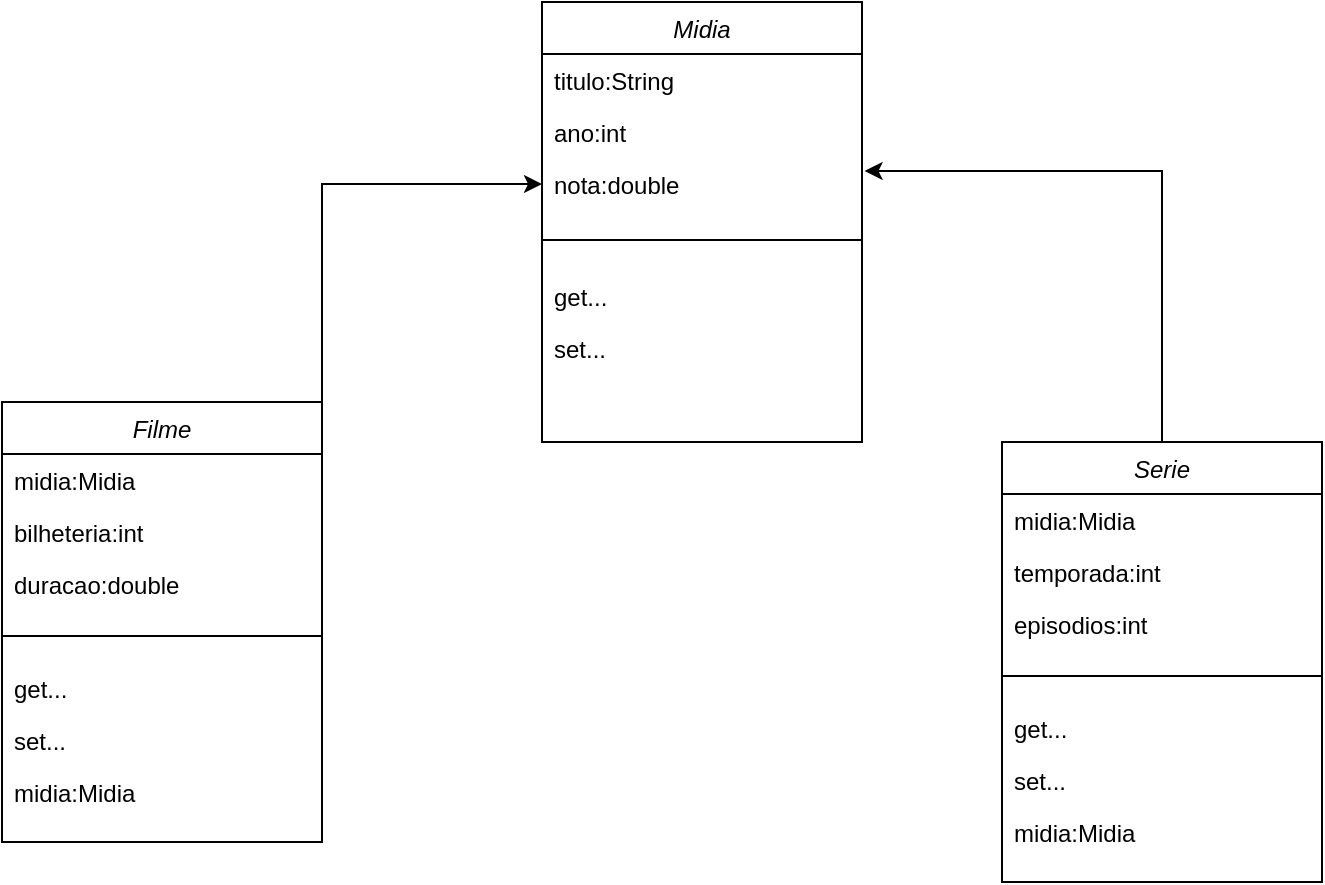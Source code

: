 <mxfile version="24.7.8">
  <diagram id="C5RBs43oDa-KdzZeNtuy" name="Page-1">
    <mxGraphModel dx="662" dy="613" grid="1" gridSize="10" guides="1" tooltips="1" connect="1" arrows="1" fold="1" page="1" pageScale="1" pageWidth="827" pageHeight="1169" math="0" shadow="0">
      <root>
        <mxCell id="WIyWlLk6GJQsqaUBKTNV-0" />
        <mxCell id="WIyWlLk6GJQsqaUBKTNV-1" parent="WIyWlLk6GJQsqaUBKTNV-0" />
        <mxCell id="zkfFHV4jXpPFQw0GAbJ--0" value="Midia" style="swimlane;fontStyle=2;align=center;verticalAlign=top;childLayout=stackLayout;horizontal=1;startSize=26;horizontalStack=0;resizeParent=1;resizeLast=0;collapsible=1;marginBottom=0;rounded=0;shadow=0;strokeWidth=1;" parent="WIyWlLk6GJQsqaUBKTNV-1" vertex="1">
          <mxGeometry x="370" y="80" width="160" height="220" as="geometry">
            <mxRectangle x="230" y="140" width="160" height="26" as="alternateBounds" />
          </mxGeometry>
        </mxCell>
        <mxCell id="zkfFHV4jXpPFQw0GAbJ--1" value="titulo:String" style="text;align=left;verticalAlign=top;spacingLeft=4;spacingRight=4;overflow=hidden;rotatable=0;points=[[0,0.5],[1,0.5]];portConstraint=eastwest;" parent="zkfFHV4jXpPFQw0GAbJ--0" vertex="1">
          <mxGeometry y="26" width="160" height="26" as="geometry" />
        </mxCell>
        <mxCell id="zkfFHV4jXpPFQw0GAbJ--3" value="ano:int" style="text;align=left;verticalAlign=top;spacingLeft=4;spacingRight=4;overflow=hidden;rotatable=0;points=[[0,0.5],[1,0.5]];portConstraint=eastwest;rounded=0;shadow=0;html=0;" parent="zkfFHV4jXpPFQw0GAbJ--0" vertex="1">
          <mxGeometry y="52" width="160" height="26" as="geometry" />
        </mxCell>
        <mxCell id="WckEM-FqrM78uVjBKmm--0" value="nota:double" style="text;align=left;verticalAlign=top;spacingLeft=4;spacingRight=4;overflow=hidden;rotatable=0;points=[[0,0.5],[1,0.5]];portConstraint=eastwest;rounded=0;shadow=0;html=0;" vertex="1" parent="zkfFHV4jXpPFQw0GAbJ--0">
          <mxGeometry y="78" width="160" height="26" as="geometry" />
        </mxCell>
        <mxCell id="zkfFHV4jXpPFQw0GAbJ--4" value="" style="line;html=1;strokeWidth=1;align=left;verticalAlign=middle;spacingTop=-1;spacingLeft=3;spacingRight=3;rotatable=0;labelPosition=right;points=[];portConstraint=eastwest;" parent="zkfFHV4jXpPFQw0GAbJ--0" vertex="1">
          <mxGeometry y="104" width="160" height="30" as="geometry" />
        </mxCell>
        <mxCell id="zkfFHV4jXpPFQw0GAbJ--5" value="get..." style="text;align=left;verticalAlign=top;spacingLeft=4;spacingRight=4;overflow=hidden;rotatable=0;points=[[0,0.5],[1,0.5]];portConstraint=eastwest;" parent="zkfFHV4jXpPFQw0GAbJ--0" vertex="1">
          <mxGeometry y="134" width="160" height="26" as="geometry" />
        </mxCell>
        <mxCell id="WckEM-FqrM78uVjBKmm--1" value="set..." style="text;align=left;verticalAlign=top;spacingLeft=4;spacingRight=4;overflow=hidden;rotatable=0;points=[[0,0.5],[1,0.5]];portConstraint=eastwest;" vertex="1" parent="zkfFHV4jXpPFQw0GAbJ--0">
          <mxGeometry y="160" width="160" height="26" as="geometry" />
        </mxCell>
        <mxCell id="WckEM-FqrM78uVjBKmm--19" style="edgeStyle=orthogonalEdgeStyle;rounded=0;orthogonalLoop=1;jettySize=auto;html=1;exitX=1;exitY=0;exitDx=0;exitDy=0;" edge="1" parent="WIyWlLk6GJQsqaUBKTNV-1" source="WckEM-FqrM78uVjBKmm--11" target="WckEM-FqrM78uVjBKmm--0">
          <mxGeometry relative="1" as="geometry" />
        </mxCell>
        <mxCell id="WckEM-FqrM78uVjBKmm--11" value="Filme" style="swimlane;fontStyle=2;align=center;verticalAlign=top;childLayout=stackLayout;horizontal=1;startSize=26;horizontalStack=0;resizeParent=1;resizeLast=0;collapsible=1;marginBottom=0;rounded=0;shadow=0;strokeWidth=1;" vertex="1" parent="WIyWlLk6GJQsqaUBKTNV-1">
          <mxGeometry x="100" y="280" width="160" height="220" as="geometry">
            <mxRectangle x="230" y="140" width="160" height="26" as="alternateBounds" />
          </mxGeometry>
        </mxCell>
        <mxCell id="WckEM-FqrM78uVjBKmm--12" value="midia:Midia" style="text;align=left;verticalAlign=top;spacingLeft=4;spacingRight=4;overflow=hidden;rotatable=0;points=[[0,0.5],[1,0.5]];portConstraint=eastwest;" vertex="1" parent="WckEM-FqrM78uVjBKmm--11">
          <mxGeometry y="26" width="160" height="26" as="geometry" />
        </mxCell>
        <mxCell id="WckEM-FqrM78uVjBKmm--21" value="bilheteria:int" style="text;align=left;verticalAlign=top;spacingLeft=4;spacingRight=4;overflow=hidden;rotatable=0;points=[[0,0.5],[1,0.5]];portConstraint=eastwest;" vertex="1" parent="WckEM-FqrM78uVjBKmm--11">
          <mxGeometry y="52" width="160" height="26" as="geometry" />
        </mxCell>
        <mxCell id="WckEM-FqrM78uVjBKmm--22" value="duracao:double" style="text;align=left;verticalAlign=top;spacingLeft=4;spacingRight=4;overflow=hidden;rotatable=0;points=[[0,0.5],[1,0.5]];portConstraint=eastwest;" vertex="1" parent="WckEM-FqrM78uVjBKmm--11">
          <mxGeometry y="78" width="160" height="26" as="geometry" />
        </mxCell>
        <mxCell id="WckEM-FqrM78uVjBKmm--16" value="" style="line;html=1;strokeWidth=1;align=left;verticalAlign=middle;spacingTop=-1;spacingLeft=3;spacingRight=3;rotatable=0;labelPosition=right;points=[];portConstraint=eastwest;" vertex="1" parent="WckEM-FqrM78uVjBKmm--11">
          <mxGeometry y="104" width="160" height="26" as="geometry" />
        </mxCell>
        <mxCell id="WckEM-FqrM78uVjBKmm--17" value="get..." style="text;align=left;verticalAlign=top;spacingLeft=4;spacingRight=4;overflow=hidden;rotatable=0;points=[[0,0.5],[1,0.5]];portConstraint=eastwest;" vertex="1" parent="WckEM-FqrM78uVjBKmm--11">
          <mxGeometry y="130" width="160" height="26" as="geometry" />
        </mxCell>
        <mxCell id="WckEM-FqrM78uVjBKmm--18" value="set..." style="text;align=left;verticalAlign=top;spacingLeft=4;spacingRight=4;overflow=hidden;rotatable=0;points=[[0,0.5],[1,0.5]];portConstraint=eastwest;" vertex="1" parent="WckEM-FqrM78uVjBKmm--11">
          <mxGeometry y="156" width="160" height="26" as="geometry" />
        </mxCell>
        <mxCell id="WckEM-FqrM78uVjBKmm--20" value="midia:Midia" style="text;align=left;verticalAlign=top;spacingLeft=4;spacingRight=4;overflow=hidden;rotatable=0;points=[[0,0.5],[1,0.5]];portConstraint=eastwest;" vertex="1" parent="WckEM-FqrM78uVjBKmm--11">
          <mxGeometry y="182" width="160" height="26" as="geometry" />
        </mxCell>
        <mxCell id="WckEM-FqrM78uVjBKmm--31" style="edgeStyle=orthogonalEdgeStyle;rounded=0;orthogonalLoop=1;jettySize=auto;html=1;entryX=1.008;entryY=0.25;entryDx=0;entryDy=0;entryPerimeter=0;" edge="1" parent="WIyWlLk6GJQsqaUBKTNV-1" source="WckEM-FqrM78uVjBKmm--23" target="WckEM-FqrM78uVjBKmm--0">
          <mxGeometry relative="1" as="geometry" />
        </mxCell>
        <mxCell id="WckEM-FqrM78uVjBKmm--23" value="Serie" style="swimlane;fontStyle=2;align=center;verticalAlign=top;childLayout=stackLayout;horizontal=1;startSize=26;horizontalStack=0;resizeParent=1;resizeLast=0;collapsible=1;marginBottom=0;rounded=0;shadow=0;strokeWidth=1;" vertex="1" parent="WIyWlLk6GJQsqaUBKTNV-1">
          <mxGeometry x="600" y="300" width="160" height="220" as="geometry">
            <mxRectangle x="230" y="140" width="160" height="26" as="alternateBounds" />
          </mxGeometry>
        </mxCell>
        <mxCell id="WckEM-FqrM78uVjBKmm--24" value="midia:Midia" style="text;align=left;verticalAlign=top;spacingLeft=4;spacingRight=4;overflow=hidden;rotatable=0;points=[[0,0.5],[1,0.5]];portConstraint=eastwest;" vertex="1" parent="WckEM-FqrM78uVjBKmm--23">
          <mxGeometry y="26" width="160" height="26" as="geometry" />
        </mxCell>
        <mxCell id="WckEM-FqrM78uVjBKmm--25" value="temporada:int" style="text;align=left;verticalAlign=top;spacingLeft=4;spacingRight=4;overflow=hidden;rotatable=0;points=[[0,0.5],[1,0.5]];portConstraint=eastwest;" vertex="1" parent="WckEM-FqrM78uVjBKmm--23">
          <mxGeometry y="52" width="160" height="26" as="geometry" />
        </mxCell>
        <mxCell id="WckEM-FqrM78uVjBKmm--26" value="episodios:int" style="text;align=left;verticalAlign=top;spacingLeft=4;spacingRight=4;overflow=hidden;rotatable=0;points=[[0,0.5],[1,0.5]];portConstraint=eastwest;" vertex="1" parent="WckEM-FqrM78uVjBKmm--23">
          <mxGeometry y="78" width="160" height="26" as="geometry" />
        </mxCell>
        <mxCell id="WckEM-FqrM78uVjBKmm--27" value="" style="line;html=1;strokeWidth=1;align=left;verticalAlign=middle;spacingTop=-1;spacingLeft=3;spacingRight=3;rotatable=0;labelPosition=right;points=[];portConstraint=eastwest;" vertex="1" parent="WckEM-FqrM78uVjBKmm--23">
          <mxGeometry y="104" width="160" height="26" as="geometry" />
        </mxCell>
        <mxCell id="WckEM-FqrM78uVjBKmm--28" value="get..." style="text;align=left;verticalAlign=top;spacingLeft=4;spacingRight=4;overflow=hidden;rotatable=0;points=[[0,0.5],[1,0.5]];portConstraint=eastwest;" vertex="1" parent="WckEM-FqrM78uVjBKmm--23">
          <mxGeometry y="130" width="160" height="26" as="geometry" />
        </mxCell>
        <mxCell id="WckEM-FqrM78uVjBKmm--29" value="set..." style="text;align=left;verticalAlign=top;spacingLeft=4;spacingRight=4;overflow=hidden;rotatable=0;points=[[0,0.5],[1,0.5]];portConstraint=eastwest;" vertex="1" parent="WckEM-FqrM78uVjBKmm--23">
          <mxGeometry y="156" width="160" height="26" as="geometry" />
        </mxCell>
        <mxCell id="WckEM-FqrM78uVjBKmm--30" value="midia:Midia" style="text;align=left;verticalAlign=top;spacingLeft=4;spacingRight=4;overflow=hidden;rotatable=0;points=[[0,0.5],[1,0.5]];portConstraint=eastwest;" vertex="1" parent="WckEM-FqrM78uVjBKmm--23">
          <mxGeometry y="182" width="160" height="26" as="geometry" />
        </mxCell>
      </root>
    </mxGraphModel>
  </diagram>
</mxfile>
